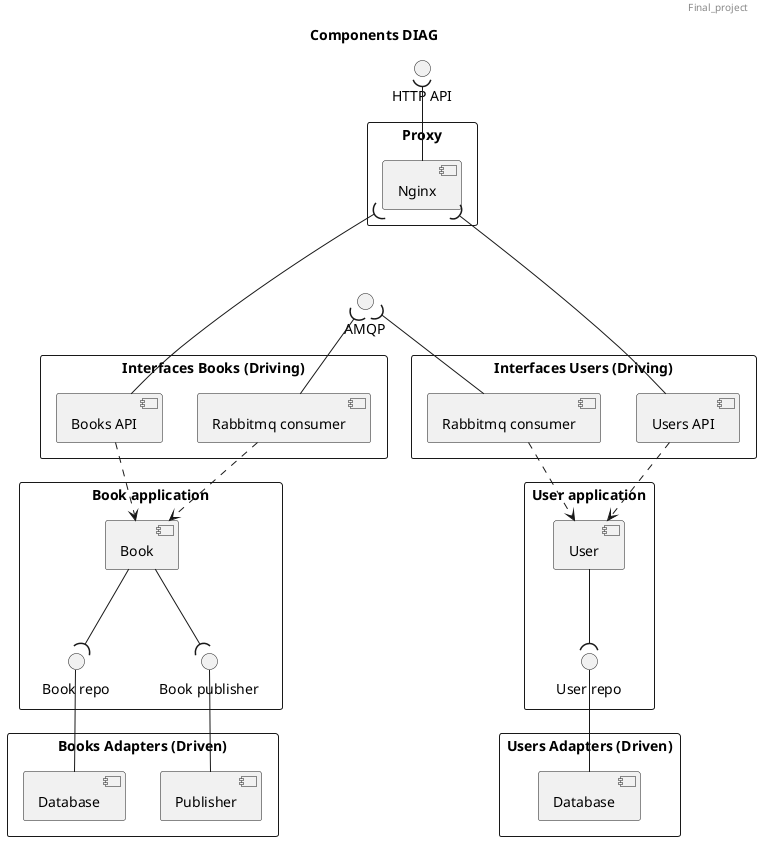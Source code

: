 @startuml
header  Final_project
title Components DIAG

rectangle "Proxy" {
  [Nginx] as nginx
}

rectangle "Interfaces Books (Driving)" {
  [Books API] as books_api
  [Rabbitmq consumer] as rabbitmq_consumer_books
}

rectangle "Book application" {
  [Book] as book
  interface "Book repo" as book_repo
  interface "Book publisher" as book_publisher

}

rectangle "Books Adapters (Driven)" {
  [Database] as database_books
  [Publisher] as publisher

}


() "AMQP" as amqp
() "HTTP API" as http_api

rabbitmq_consumer_books -u-( amqp
nginx -u-( http_api
books_api -u--( nginx
books_api ..> book
rabbitmq_consumer_books ..> book
book --( book_repo
book --( book_publisher
publisher -u- book_publisher
database_books -u- book_repo



rectangle "Interfaces Users (Driving)" {
  [Users API] as users_api
  [Rabbitmq consumer] as rabbitmq_consumer_users
}

rectangle "User application" {
  [User] as user
  interface "User repo" as user_repo
}

rectangle "Users Adapters (Driven)" {
  [Database] as database_user

rabbitmq_consumer_users-u-( amqp
users_api -u-( nginx
users_api ..> user
rabbitmq_consumer_users ..> user
user --( user_repo
database_user -u- user_repo

@enduml